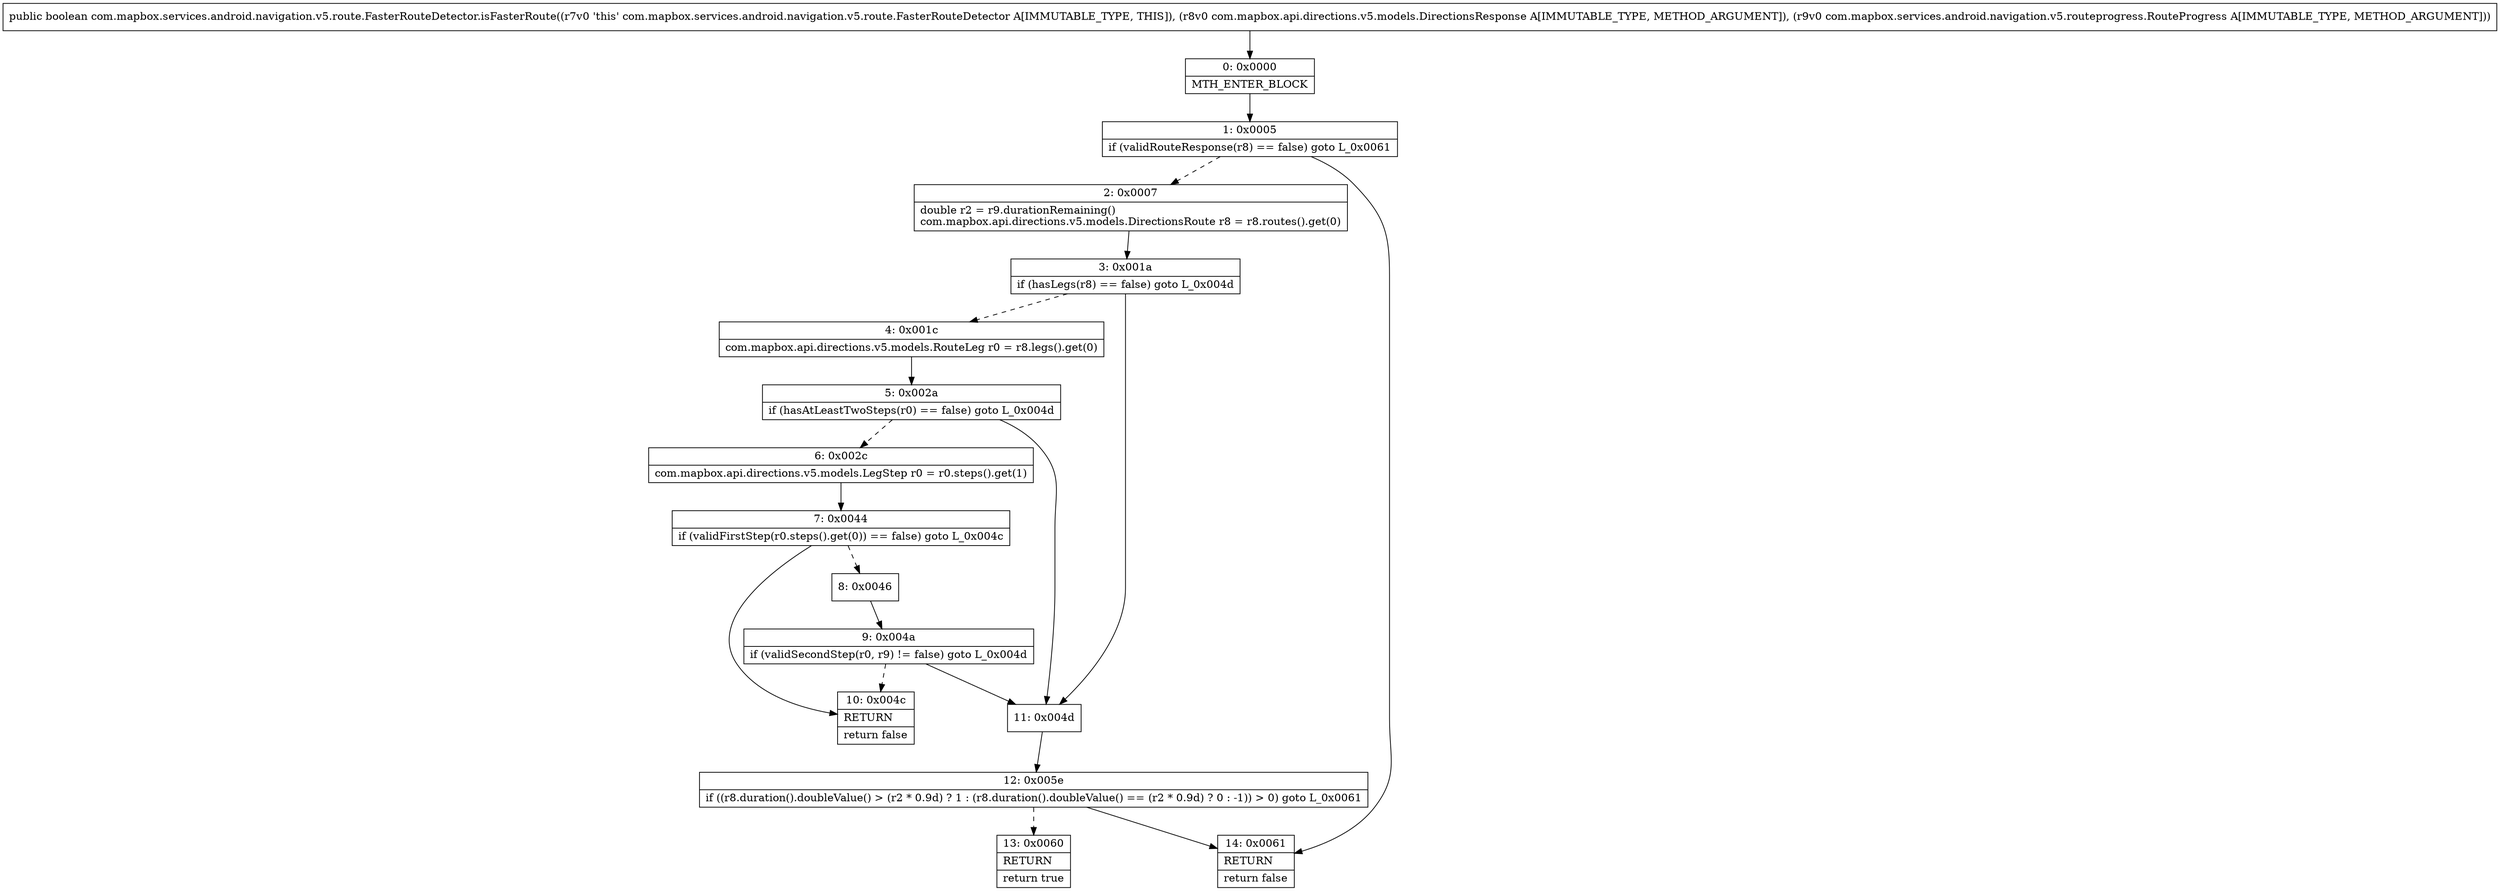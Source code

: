 digraph "CFG forcom.mapbox.services.android.navigation.v5.route.FasterRouteDetector.isFasterRoute(Lcom\/mapbox\/api\/directions\/v5\/models\/DirectionsResponse;Lcom\/mapbox\/services\/android\/navigation\/v5\/routeprogress\/RouteProgress;)Z" {
Node_0 [shape=record,label="{0\:\ 0x0000|MTH_ENTER_BLOCK\l}"];
Node_1 [shape=record,label="{1\:\ 0x0005|if (validRouteResponse(r8) == false) goto L_0x0061\l}"];
Node_2 [shape=record,label="{2\:\ 0x0007|double r2 = r9.durationRemaining()\lcom.mapbox.api.directions.v5.models.DirectionsRoute r8 = r8.routes().get(0)\l}"];
Node_3 [shape=record,label="{3\:\ 0x001a|if (hasLegs(r8) == false) goto L_0x004d\l}"];
Node_4 [shape=record,label="{4\:\ 0x001c|com.mapbox.api.directions.v5.models.RouteLeg r0 = r8.legs().get(0)\l}"];
Node_5 [shape=record,label="{5\:\ 0x002a|if (hasAtLeastTwoSteps(r0) == false) goto L_0x004d\l}"];
Node_6 [shape=record,label="{6\:\ 0x002c|com.mapbox.api.directions.v5.models.LegStep r0 = r0.steps().get(1)\l}"];
Node_7 [shape=record,label="{7\:\ 0x0044|if (validFirstStep(r0.steps().get(0)) == false) goto L_0x004c\l}"];
Node_8 [shape=record,label="{8\:\ 0x0046}"];
Node_9 [shape=record,label="{9\:\ 0x004a|if (validSecondStep(r0, r9) != false) goto L_0x004d\l}"];
Node_10 [shape=record,label="{10\:\ 0x004c|RETURN\l|return false\l}"];
Node_11 [shape=record,label="{11\:\ 0x004d}"];
Node_12 [shape=record,label="{12\:\ 0x005e|if ((r8.duration().doubleValue() \> (r2 * 0.9d) ? 1 : (r8.duration().doubleValue() == (r2 * 0.9d) ? 0 : \-1)) \> 0) goto L_0x0061\l}"];
Node_13 [shape=record,label="{13\:\ 0x0060|RETURN\l|return true\l}"];
Node_14 [shape=record,label="{14\:\ 0x0061|RETURN\l|return false\l}"];
MethodNode[shape=record,label="{public boolean com.mapbox.services.android.navigation.v5.route.FasterRouteDetector.isFasterRoute((r7v0 'this' com.mapbox.services.android.navigation.v5.route.FasterRouteDetector A[IMMUTABLE_TYPE, THIS]), (r8v0 com.mapbox.api.directions.v5.models.DirectionsResponse A[IMMUTABLE_TYPE, METHOD_ARGUMENT]), (r9v0 com.mapbox.services.android.navigation.v5.routeprogress.RouteProgress A[IMMUTABLE_TYPE, METHOD_ARGUMENT])) }"];
MethodNode -> Node_0;
Node_0 -> Node_1;
Node_1 -> Node_2[style=dashed];
Node_1 -> Node_14;
Node_2 -> Node_3;
Node_3 -> Node_4[style=dashed];
Node_3 -> Node_11;
Node_4 -> Node_5;
Node_5 -> Node_6[style=dashed];
Node_5 -> Node_11;
Node_6 -> Node_7;
Node_7 -> Node_8[style=dashed];
Node_7 -> Node_10;
Node_8 -> Node_9;
Node_9 -> Node_10[style=dashed];
Node_9 -> Node_11;
Node_11 -> Node_12;
Node_12 -> Node_13[style=dashed];
Node_12 -> Node_14;
}

